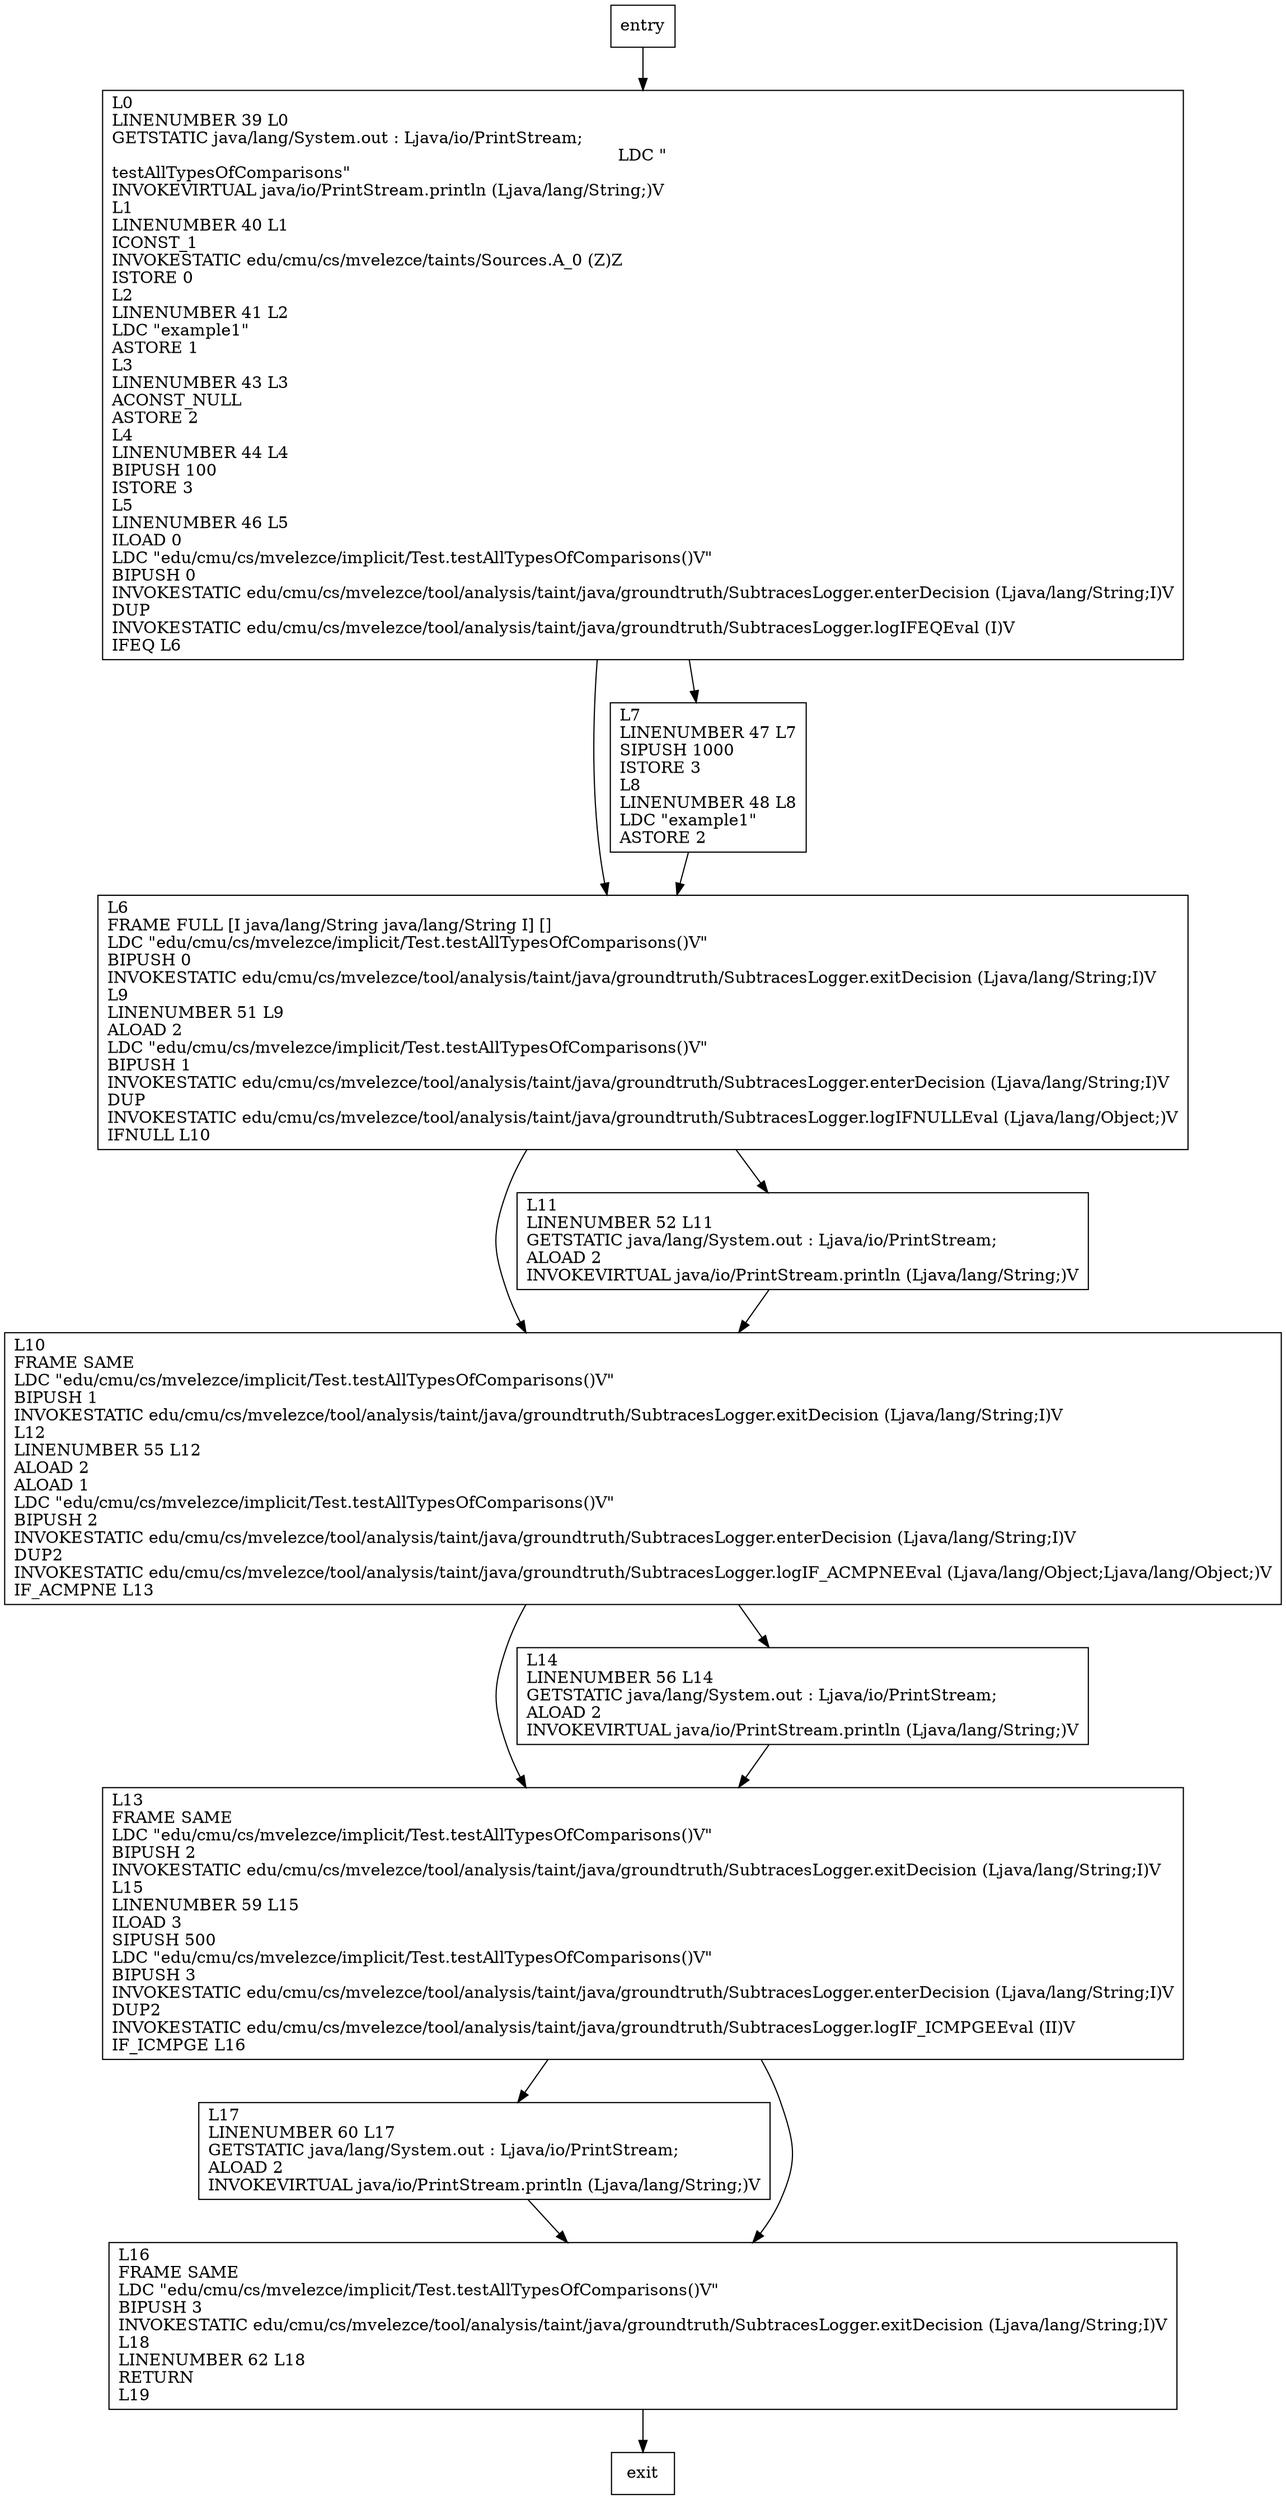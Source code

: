 digraph testAllTypesOfComparisons {
node [shape=record];
775136432 [label="L13\lFRAME SAME\lLDC \"edu/cmu/cs/mvelezce/implicit/Test.testAllTypesOfComparisons()V\"\lBIPUSH 2\lINVOKESTATIC edu/cmu/cs/mvelezce/tool/analysis/taint/java/groundtruth/SubtracesLogger.exitDecision (Ljava/lang/String;I)V\lL15\lLINENUMBER 59 L15\lILOAD 3\lSIPUSH 500\lLDC \"edu/cmu/cs/mvelezce/implicit/Test.testAllTypesOfComparisons()V\"\lBIPUSH 3\lINVOKESTATIC edu/cmu/cs/mvelezce/tool/analysis/taint/java/groundtruth/SubtracesLogger.enterDecision (Ljava/lang/String;I)V\lDUP2\lINVOKESTATIC edu/cmu/cs/mvelezce/tool/analysis/taint/java/groundtruth/SubtracesLogger.logIF_ICMPGEEval (II)V\lIF_ICMPGE L16\l"];
2115119751 [label="L17\lLINENUMBER 60 L17\lGETSTATIC java/lang/System.out : Ljava/io/PrintStream;\lALOAD 2\lINVOKEVIRTUAL java/io/PrintStream.println (Ljava/lang/String;)V\l"];
124737744 [label="L6\lFRAME FULL [I java/lang/String java/lang/String I] []\lLDC \"edu/cmu/cs/mvelezce/implicit/Test.testAllTypesOfComparisons()V\"\lBIPUSH 0\lINVOKESTATIC edu/cmu/cs/mvelezce/tool/analysis/taint/java/groundtruth/SubtracesLogger.exitDecision (Ljava/lang/String;I)V\lL9\lLINENUMBER 51 L9\lALOAD 2\lLDC \"edu/cmu/cs/mvelezce/implicit/Test.testAllTypesOfComparisons()V\"\lBIPUSH 1\lINVOKESTATIC edu/cmu/cs/mvelezce/tool/analysis/taint/java/groundtruth/SubtracesLogger.enterDecision (Ljava/lang/String;I)V\lDUP\lINVOKESTATIC edu/cmu/cs/mvelezce/tool/analysis/taint/java/groundtruth/SubtracesLogger.logIFNULLEval (Ljava/lang/Object;)V\lIFNULL L10\l"];
1533086864 [label="L7\lLINENUMBER 47 L7\lSIPUSH 1000\lISTORE 3\lL8\lLINENUMBER 48 L8\lLDC \"example1\"\lASTORE 2\l"];
1407705028 [label="L10\lFRAME SAME\lLDC \"edu/cmu/cs/mvelezce/implicit/Test.testAllTypesOfComparisons()V\"\lBIPUSH 1\lINVOKESTATIC edu/cmu/cs/mvelezce/tool/analysis/taint/java/groundtruth/SubtracesLogger.exitDecision (Ljava/lang/String;I)V\lL12\lLINENUMBER 55 L12\lALOAD 2\lALOAD 1\lLDC \"edu/cmu/cs/mvelezce/implicit/Test.testAllTypesOfComparisons()V\"\lBIPUSH 2\lINVOKESTATIC edu/cmu/cs/mvelezce/tool/analysis/taint/java/groundtruth/SubtracesLogger.enterDecision (Ljava/lang/String;I)V\lDUP2\lINVOKESTATIC edu/cmu/cs/mvelezce/tool/analysis/taint/java/groundtruth/SubtracesLogger.logIF_ACMPNEEval (Ljava/lang/Object;Ljava/lang/Object;)V\lIF_ACMPNE L13\l"];
750920887 [label="L0\lLINENUMBER 39 L0\lGETSTATIC java/lang/System.out : Ljava/io/PrintStream;\lLDC \"\ntestAllTypesOfComparisons\"\lINVOKEVIRTUAL java/io/PrintStream.println (Ljava/lang/String;)V\lL1\lLINENUMBER 40 L1\lICONST_1\lINVOKESTATIC edu/cmu/cs/mvelezce/taints/Sources.A_0 (Z)Z\lISTORE 0\lL2\lLINENUMBER 41 L2\lLDC \"example1\"\lASTORE 1\lL3\lLINENUMBER 43 L3\lACONST_NULL\lASTORE 2\lL4\lLINENUMBER 44 L4\lBIPUSH 100\lISTORE 3\lL5\lLINENUMBER 46 L5\lILOAD 0\lLDC \"edu/cmu/cs/mvelezce/implicit/Test.testAllTypesOfComparisons()V\"\lBIPUSH 0\lINVOKESTATIC edu/cmu/cs/mvelezce/tool/analysis/taint/java/groundtruth/SubtracesLogger.enterDecision (Ljava/lang/String;I)V\lDUP\lINVOKESTATIC edu/cmu/cs/mvelezce/tool/analysis/taint/java/groundtruth/SubtracesLogger.logIFEQEval (I)V\lIFEQ L6\l"];
325501822 [label="L16\lFRAME SAME\lLDC \"edu/cmu/cs/mvelezce/implicit/Test.testAllTypesOfComparisons()V\"\lBIPUSH 3\lINVOKESTATIC edu/cmu/cs/mvelezce/tool/analysis/taint/java/groundtruth/SubtracesLogger.exitDecision (Ljava/lang/String;I)V\lL18\lLINENUMBER 62 L18\lRETURN\lL19\l"];
1857927480 [label="L11\lLINENUMBER 52 L11\lGETSTATIC java/lang/System.out : Ljava/io/PrintStream;\lALOAD 2\lINVOKEVIRTUAL java/io/PrintStream.println (Ljava/lang/String;)V\l"];
2103781482 [label="L14\lLINENUMBER 56 L14\lGETSTATIC java/lang/System.out : Ljava/io/PrintStream;\lALOAD 2\lINVOKEVIRTUAL java/io/PrintStream.println (Ljava/lang/String;)V\l"];
entry;
exit;
775136432 -> 2115119751;
775136432 -> 325501822;
entry -> 750920887;
2115119751 -> 325501822;
124737744 -> 1407705028;
124737744 -> 1857927480;
1533086864 -> 124737744;
1407705028 -> 775136432;
1407705028 -> 2103781482;
750920887 -> 124737744;
750920887 -> 1533086864;
325501822 -> exit;
1857927480 -> 1407705028;
2103781482 -> 775136432;
}
